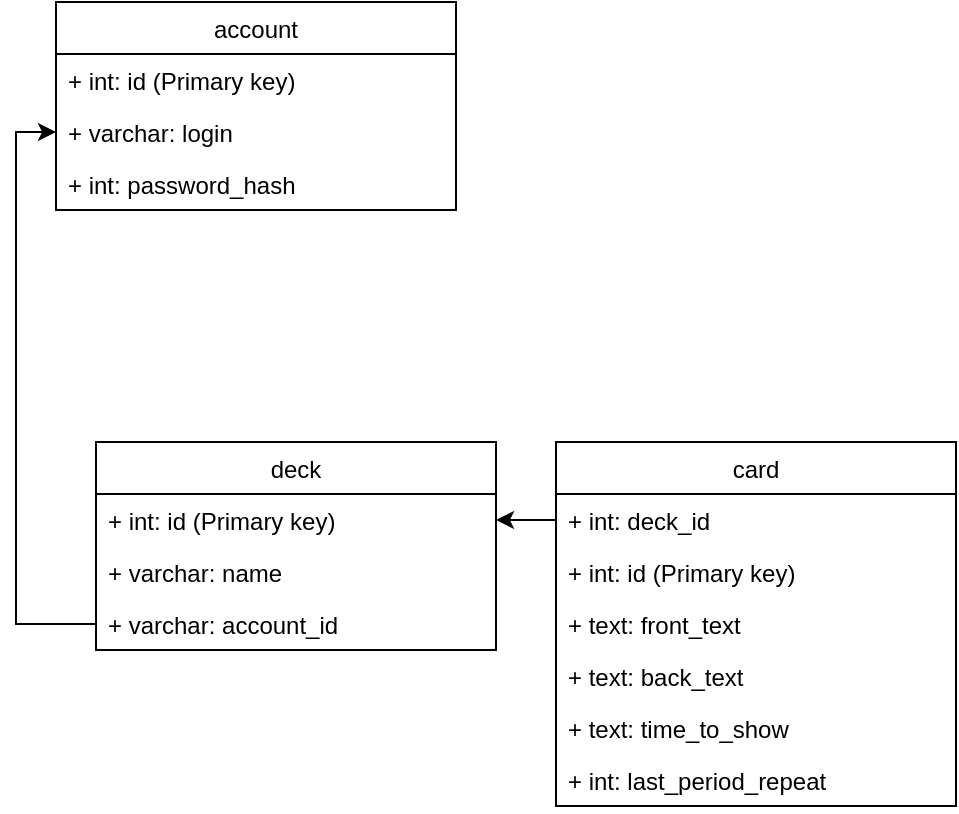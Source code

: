 <mxfile version="20.6.2" type="device"><diagram id="TP-2QZPg-EyroM0V7E_O" name="Page-1"><mxGraphModel dx="1146" dy="548" grid="1" gridSize="10" guides="1" tooltips="1" connect="1" arrows="1" fold="1" page="1" pageScale="1" pageWidth="827" pageHeight="1169" math="0" shadow="0"><root><mxCell id="0"/><mxCell id="1" parent="0"/><mxCell id="Pfy1mtdlt9jRWwu5JYyy-1" value="account" style="swimlane;fontStyle=0;childLayout=stackLayout;horizontal=1;startSize=26;fillColor=none;horizontalStack=0;resizeParent=1;resizeParentMax=0;resizeLast=0;collapsible=1;marginBottom=0;" vertex="1" parent="1"><mxGeometry x="140" y="170" width="200" height="104" as="geometry"/></mxCell><mxCell id="Pfy1mtdlt9jRWwu5JYyy-19" value="+ int: id (Primary key)" style="text;strokeColor=none;fillColor=none;align=left;verticalAlign=top;spacingLeft=4;spacingRight=4;overflow=hidden;rotatable=0;points=[[0,0.5],[1,0.5]];portConstraint=eastwest;" vertex="1" parent="Pfy1mtdlt9jRWwu5JYyy-1"><mxGeometry y="26" width="200" height="26" as="geometry"/></mxCell><mxCell id="Pfy1mtdlt9jRWwu5JYyy-3" value="+ varchar: login" style="text;strokeColor=none;fillColor=none;align=left;verticalAlign=top;spacingLeft=4;spacingRight=4;overflow=hidden;rotatable=0;points=[[0,0.5],[1,0.5]];portConstraint=eastwest;" vertex="1" parent="Pfy1mtdlt9jRWwu5JYyy-1"><mxGeometry y="52" width="200" height="26" as="geometry"/></mxCell><mxCell id="Pfy1mtdlt9jRWwu5JYyy-4" value="+ int: password_hash" style="text;strokeColor=none;fillColor=none;align=left;verticalAlign=top;spacingLeft=4;spacingRight=4;overflow=hidden;rotatable=0;points=[[0,0.5],[1,0.5]];portConstraint=eastwest;" vertex="1" parent="Pfy1mtdlt9jRWwu5JYyy-1"><mxGeometry y="78" width="200" height="26" as="geometry"/></mxCell><mxCell id="Pfy1mtdlt9jRWwu5JYyy-5" value="deck" style="swimlane;fontStyle=0;childLayout=stackLayout;horizontal=1;startSize=26;fillColor=none;horizontalStack=0;resizeParent=1;resizeParentMax=0;resizeLast=0;collapsible=1;marginBottom=0;" vertex="1" parent="1"><mxGeometry x="160" y="390" width="200" height="104" as="geometry"/></mxCell><mxCell id="Pfy1mtdlt9jRWwu5JYyy-6" value="+ int: id (Primary key)" style="text;strokeColor=none;fillColor=none;align=left;verticalAlign=top;spacingLeft=4;spacingRight=4;overflow=hidden;rotatable=0;points=[[0,0.5],[1,0.5]];portConstraint=eastwest;" vertex="1" parent="Pfy1mtdlt9jRWwu5JYyy-5"><mxGeometry y="26" width="200" height="26" as="geometry"/></mxCell><mxCell id="Pfy1mtdlt9jRWwu5JYyy-20" value="+ varchar: name" style="text;strokeColor=none;fillColor=none;align=left;verticalAlign=top;spacingLeft=4;spacingRight=4;overflow=hidden;rotatable=0;points=[[0,0.5],[1,0.5]];portConstraint=eastwest;" vertex="1" parent="Pfy1mtdlt9jRWwu5JYyy-5"><mxGeometry y="52" width="200" height="26" as="geometry"/></mxCell><mxCell id="Pfy1mtdlt9jRWwu5JYyy-14" value="+ varchar: account_id" style="text;strokeColor=none;fillColor=none;align=left;verticalAlign=top;spacingLeft=4;spacingRight=4;overflow=hidden;rotatable=0;points=[[0,0.5],[1,0.5]];portConstraint=eastwest;" vertex="1" parent="Pfy1mtdlt9jRWwu5JYyy-5"><mxGeometry y="78" width="200" height="26" as="geometry"/></mxCell><mxCell id="Pfy1mtdlt9jRWwu5JYyy-8" value="card" style="swimlane;fontStyle=0;childLayout=stackLayout;horizontal=1;startSize=26;fillColor=none;horizontalStack=0;resizeParent=1;resizeParentMax=0;resizeLast=0;collapsible=1;marginBottom=0;" vertex="1" parent="1"><mxGeometry x="390" y="390" width="200" height="182" as="geometry"/></mxCell><mxCell id="Pfy1mtdlt9jRWwu5JYyy-9" value="+ int: deck_id" style="text;strokeColor=none;fillColor=none;align=left;verticalAlign=top;spacingLeft=4;spacingRight=4;overflow=hidden;rotatable=0;points=[[0,0.5],[1,0.5]];portConstraint=eastwest;" vertex="1" parent="Pfy1mtdlt9jRWwu5JYyy-8"><mxGeometry y="26" width="200" height="26" as="geometry"/></mxCell><mxCell id="Pfy1mtdlt9jRWwu5JYyy-17" value="+ int: id (Primary key)" style="text;strokeColor=none;fillColor=none;align=left;verticalAlign=top;spacingLeft=4;spacingRight=4;overflow=hidden;rotatable=0;points=[[0,0.5],[1,0.5]];portConstraint=eastwest;" vertex="1" parent="Pfy1mtdlt9jRWwu5JYyy-8"><mxGeometry y="52" width="200" height="26" as="geometry"/></mxCell><mxCell id="Pfy1mtdlt9jRWwu5JYyy-10" value="+ text: front_text" style="text;strokeColor=none;fillColor=none;align=left;verticalAlign=top;spacingLeft=4;spacingRight=4;overflow=hidden;rotatable=0;points=[[0,0.5],[1,0.5]];portConstraint=eastwest;" vertex="1" parent="Pfy1mtdlt9jRWwu5JYyy-8"><mxGeometry y="78" width="200" height="26" as="geometry"/></mxCell><mxCell id="Pfy1mtdlt9jRWwu5JYyy-11" value="+ text: back_text" style="text;strokeColor=none;fillColor=none;align=left;verticalAlign=top;spacingLeft=4;spacingRight=4;overflow=hidden;rotatable=0;points=[[0,0.5],[1,0.5]];portConstraint=eastwest;" vertex="1" parent="Pfy1mtdlt9jRWwu5JYyy-8"><mxGeometry y="104" width="200" height="26" as="geometry"/></mxCell><mxCell id="Pfy1mtdlt9jRWwu5JYyy-12" value="+ text: time_to_show" style="text;strokeColor=none;fillColor=none;align=left;verticalAlign=top;spacingLeft=4;spacingRight=4;overflow=hidden;rotatable=0;points=[[0,0.5],[1,0.5]];portConstraint=eastwest;" vertex="1" parent="Pfy1mtdlt9jRWwu5JYyy-8"><mxGeometry y="130" width="200" height="26" as="geometry"/></mxCell><mxCell id="Pfy1mtdlt9jRWwu5JYyy-18" value="+ int: last_period_repeat" style="text;strokeColor=none;fillColor=none;align=left;verticalAlign=top;spacingLeft=4;spacingRight=4;overflow=hidden;rotatable=0;points=[[0,0.5],[1,0.5]];portConstraint=eastwest;" vertex="1" parent="Pfy1mtdlt9jRWwu5JYyy-8"><mxGeometry y="156" width="200" height="26" as="geometry"/></mxCell><mxCell id="Pfy1mtdlt9jRWwu5JYyy-13" style="edgeStyle=orthogonalEdgeStyle;rounded=0;orthogonalLoop=1;jettySize=auto;html=1;exitX=0;exitY=0.5;exitDx=0;exitDy=0;entryX=1;entryY=0.5;entryDx=0;entryDy=0;" edge="1" parent="1" source="Pfy1mtdlt9jRWwu5JYyy-9" target="Pfy1mtdlt9jRWwu5JYyy-6"><mxGeometry relative="1" as="geometry"/></mxCell><mxCell id="Pfy1mtdlt9jRWwu5JYyy-15" style="edgeStyle=orthogonalEdgeStyle;rounded=0;orthogonalLoop=1;jettySize=auto;html=1;exitX=0;exitY=0.5;exitDx=0;exitDy=0;entryX=0;entryY=0.5;entryDx=0;entryDy=0;" edge="1" parent="1" source="Pfy1mtdlt9jRWwu5JYyy-14" target="Pfy1mtdlt9jRWwu5JYyy-3"><mxGeometry relative="1" as="geometry"/></mxCell></root></mxGraphModel></diagram></mxfile>